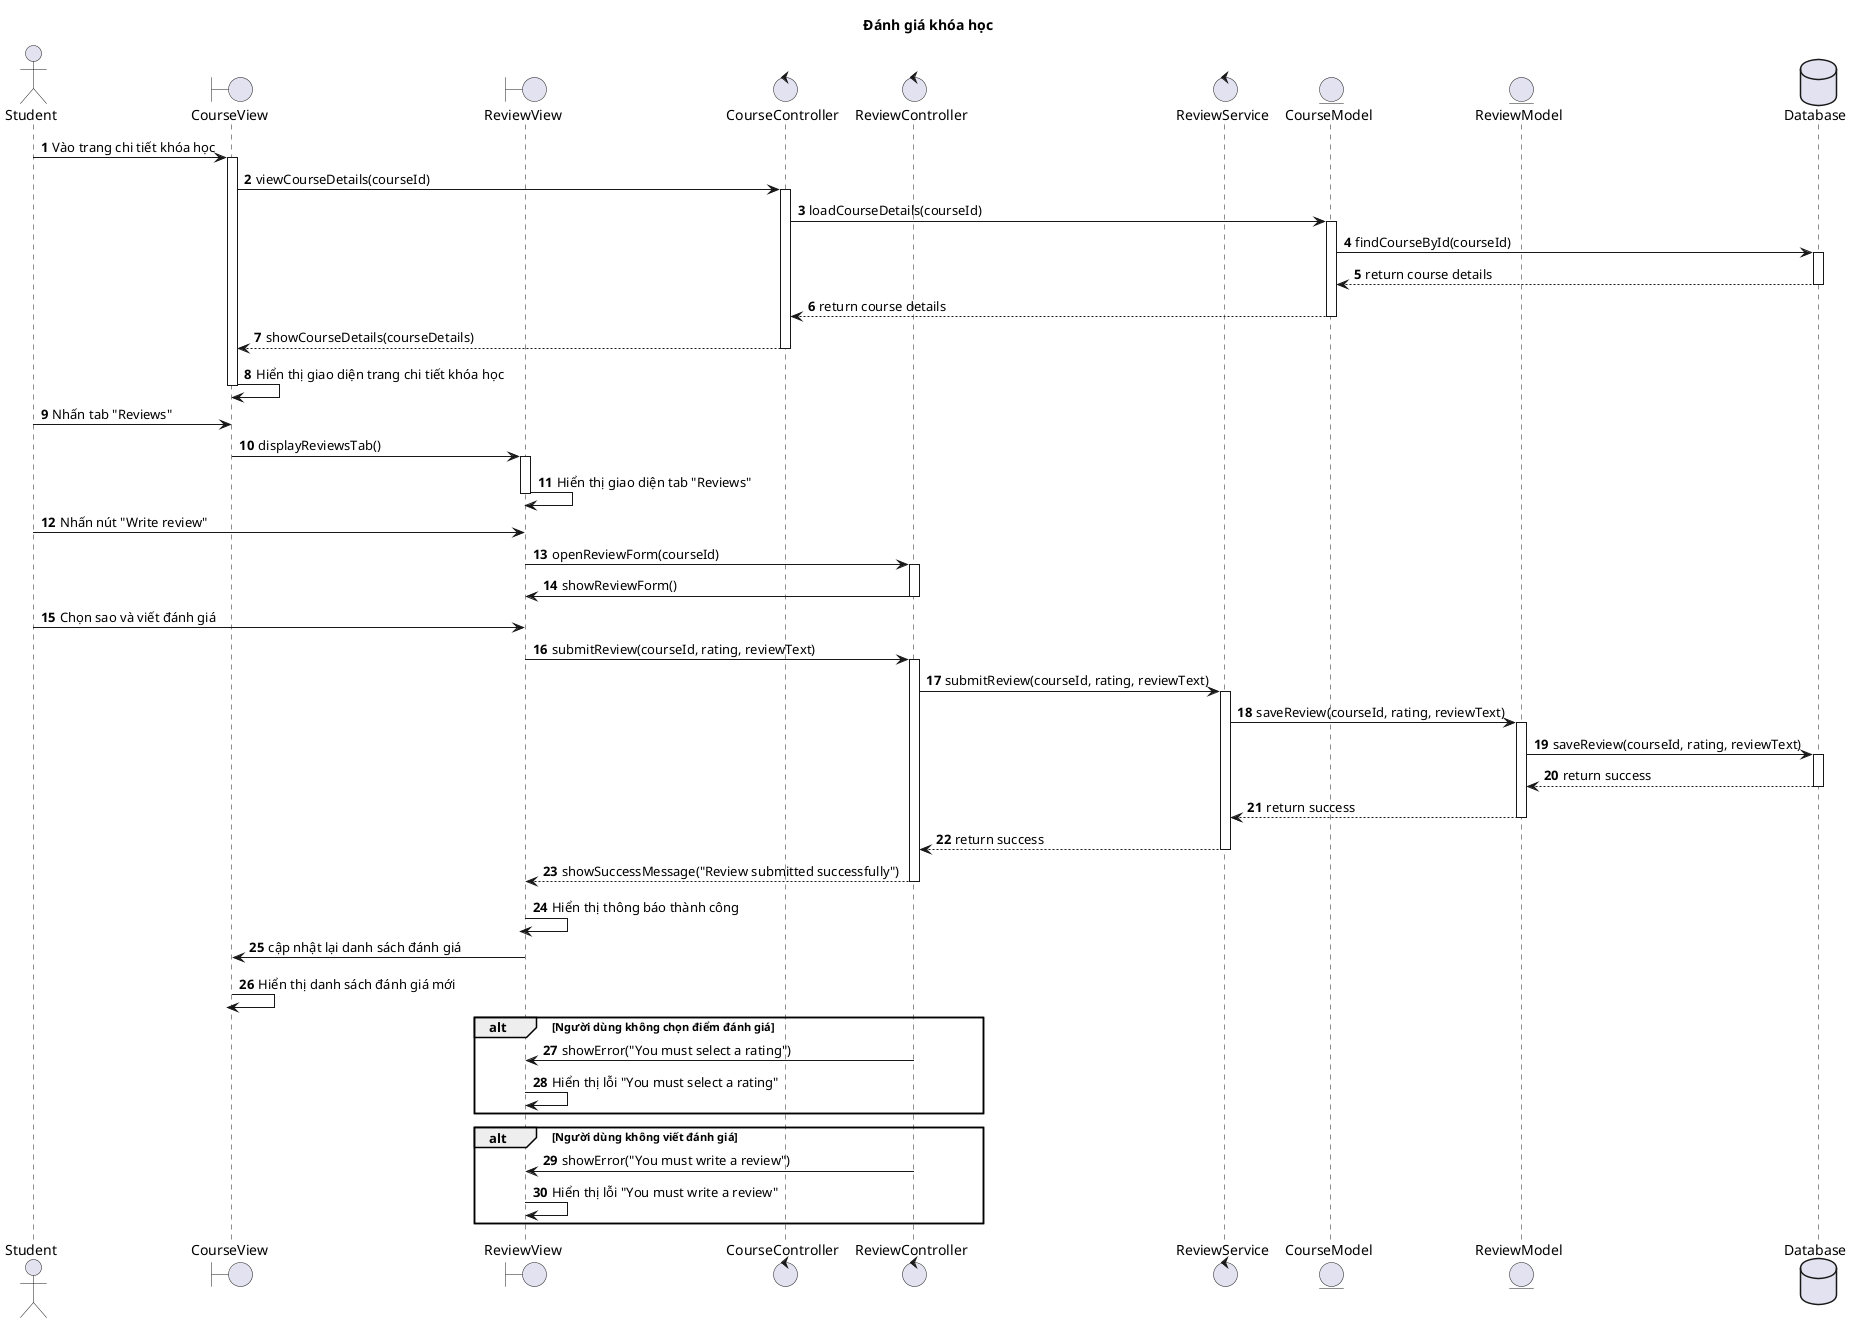 @startuml
title Đánh giá khóa học

autonumber

actor Student
boundary CourseView
boundary ReviewView
control CourseController
control ReviewController
control ReviewService
entity CourseModel
entity ReviewModel
database Database

Student -> CourseView : Vào trang chi tiết khóa học
activate CourseView
CourseView -> CourseController : viewCourseDetails(courseId)
activate CourseController

CourseController -> CourseModel : loadCourseDetails(courseId)
activate CourseModel
CourseModel -> Database : findCourseById(courseId)
activate Database
Database --> CourseModel : return course details
deactivate Database
CourseModel --> CourseController : return course details
deactivate CourseModel

CourseController --> CourseView : showCourseDetails(courseDetails)
deactivate CourseController

CourseView -> CourseView : Hiển thị giao diện trang chi tiết khóa học
deactivate CourseView

Student -> CourseView : Nhấn tab "Reviews"
CourseView -> ReviewView : displayReviewsTab()
activate ReviewView

ReviewView -> ReviewView : Hiển thị giao diện tab "Reviews"
deactivate ReviewView

Student -> ReviewView : Nhấn nút "Write review"
ReviewView -> ReviewController : openReviewForm(courseId)
activate ReviewController

ReviewController -> ReviewView : showReviewForm()
deactivate ReviewController

Student -> ReviewView : Chọn sao và viết đánh giá
ReviewView -> ReviewController : submitReview(courseId, rating, reviewText)
activate ReviewController

ReviewController -> ReviewService : submitReview(courseId, rating, reviewText)
activate ReviewService

ReviewService -> ReviewModel : saveReview(courseId, rating, reviewText)
activate ReviewModel
ReviewModel -> Database : saveReview(courseId, rating, reviewText)
activate Database
Database --> ReviewModel : return success
deactivate Database
ReviewModel --> ReviewService : return success
deactivate ReviewModel

ReviewService --> ReviewController : return success
deactivate ReviewService

ReviewController --> ReviewView : showSuccessMessage("Review submitted successfully")
deactivate ReviewController

ReviewView -> ReviewView : Hiển thị thông báo thành công
deactivate ReviewView

ReviewView -> CourseView : cập nhật lại danh sách đánh giá
CourseView -> CourseView : Hiển thị danh sách đánh giá mới
deactivate CourseView

alt Người dùng không chọn điểm đánh giá
    ReviewController -> ReviewView : showError("You must select a rating")
    ReviewView -> ReviewView : Hiển thị lỗi "You must select a rating"
end

alt Người dùng không viết đánh giá
    ReviewController -> ReviewView : showError("You must write a review")
    ReviewView -> ReviewView : Hiển thị lỗi "You must write a review"
end

@enduml
